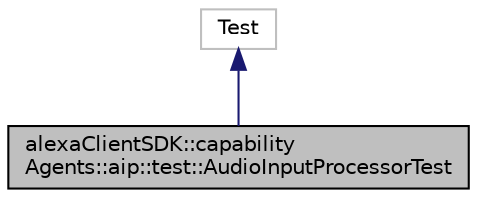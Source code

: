 digraph "alexaClientSDK::capabilityAgents::aip::test::AudioInputProcessorTest"
{
 // LATEX_PDF_SIZE
  edge [fontname="Helvetica",fontsize="10",labelfontname="Helvetica",labelfontsize="10"];
  node [fontname="Helvetica",fontsize="10",shape=record];
  Node1 [label="alexaClientSDK::capability\lAgents::aip::test::AudioInputProcessorTest",height=0.2,width=0.4,color="black", fillcolor="grey75", style="filled", fontcolor="black",tooltip="Test harness for AudioInputProcessor class."];
  Node2 -> Node1 [dir="back",color="midnightblue",fontsize="10",style="solid",fontname="Helvetica"];
  Node2 [label="Test",height=0.2,width=0.4,color="grey75", fillcolor="white", style="filled",tooltip=" "];
}
